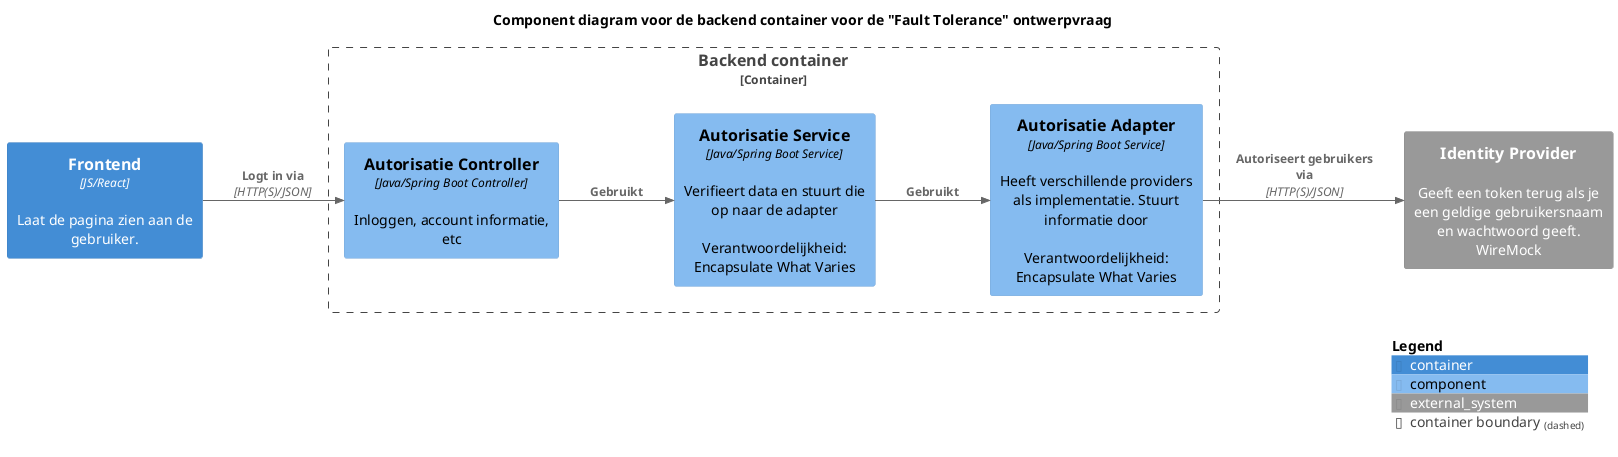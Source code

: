 @startuml

!include <C4/C4>
!include <C4/C4_Context>
!include <C4/C4_Container>
!include <C4/C4_Component>

left to right direction
SHOW_PERSON_OUTLINE()

AddRelTag("sync/async", $textColor=$ARROW_FONT_COLOR, $lineColor=$ARROW_COLOR, $lineStyle=DottedLine())

title Component diagram voor de backend container voor de "Fault Tolerance" ontwerpvraag

Container(frontend, "Frontend", $techn="JS/React", $descr="Laat de pagina zien aan de gebruiker.", $tags="", $link="")

System_Ext(wiremock, "Identity Provider", "Geeft een token terug als je een geldige gebruikersnaam en wachtwoord geeft. WireMock")

Container_Boundary("key_boundary", "Backend container", $tags="") {
    ' CONTROLLERS
    Component(authController, "Autorisatie Controller", $techn="Java/Spring Boot Controller", $descr="Inloggen, account informatie, etc", $tags="", $link="")

    ' CONTROLLER relations
    Rel(frontend, authController, "Logt in via", $techn="HTTP(S)/JSON", $tags="", $link="")

    ' SERVICES
    Component(authService, "Autorisatie Service", $techn="Java/Spring Boot Service", $descr="Verifieert data en stuurt die op naar de adapter\n\nVerantwoordelijkheid: Encapsulate What Varies", $tags="", $link="")

    ' SERVICE relations
    Rel(authController, authService, "Gebruikt", $tags="", $link="")

    ' ADAPTERS
    Component(authAdapter, "Autorisatie Adapter", $techn="Java/Spring Boot Service", $descr="Heeft verschillende providers als implementatie. Stuurt informatie door\n\nVerantwoordelijkheid: Encapsulate What Varies", $tags="", $link="")

    ' ADAPTER relations
    Rel(authService, authAdapter, "Gebruikt", $tags="", $link="")

    ' EXTERN
    Rel(authAdapter, wiremock, "Autoriseert gebruikers via", $techn="HTTP(S)/JSON", $tags="", $link="")
}

SHOW_LEGEND()

@enduml